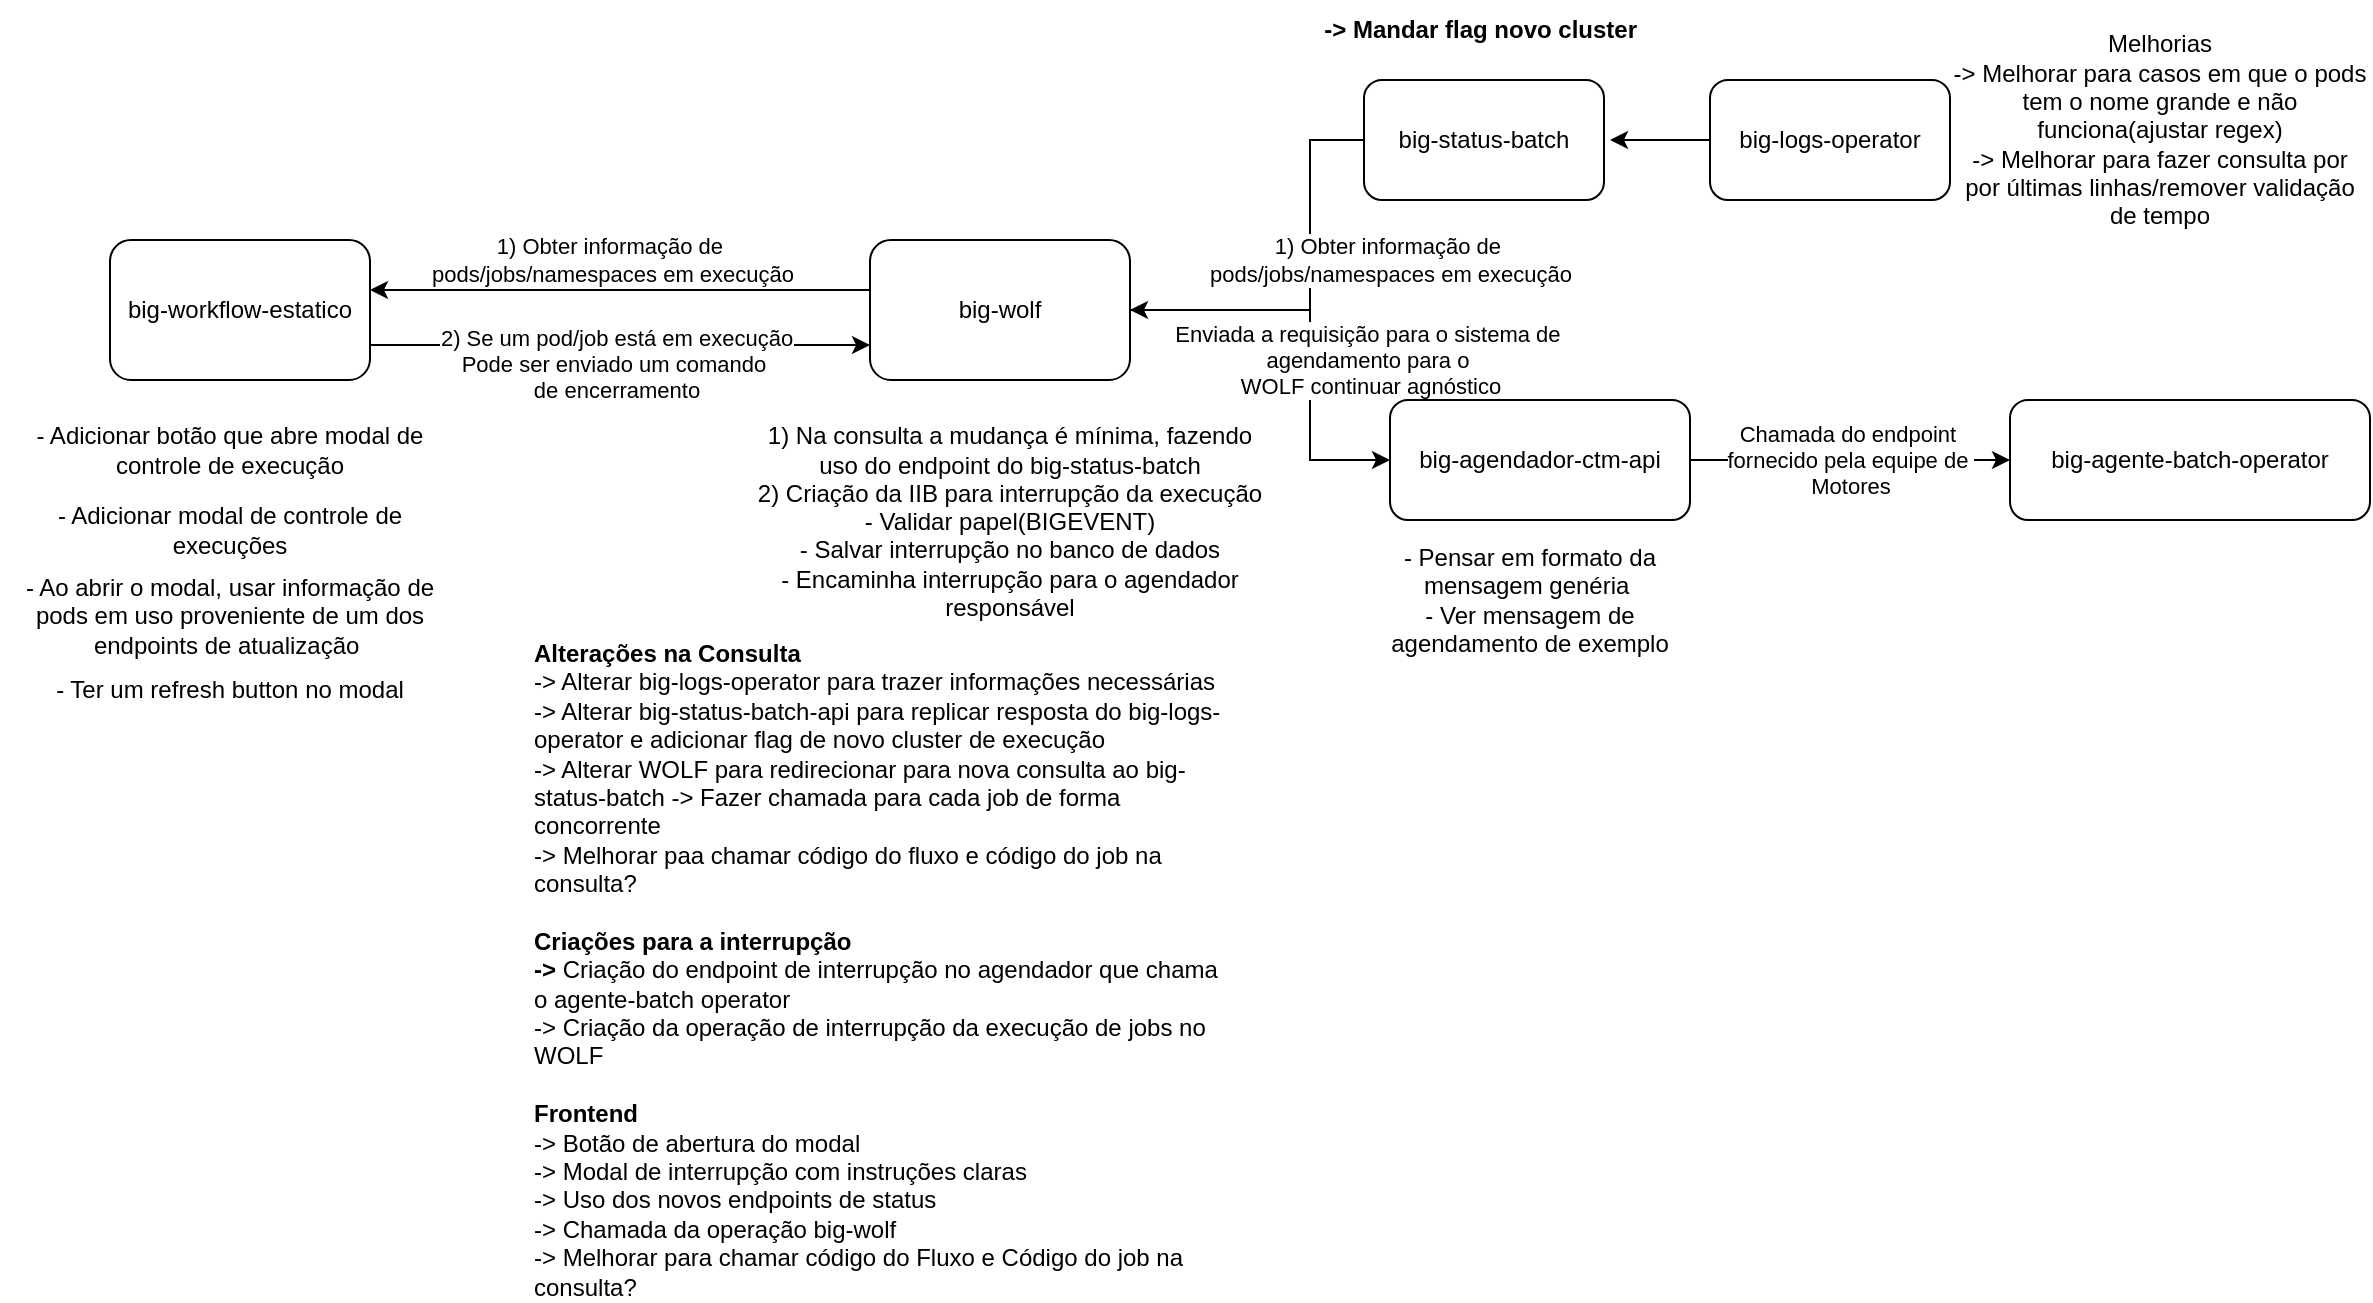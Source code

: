 <mxfile version="26.1.1">
  <diagram name="Página-1" id="cM0iddK55C2CbHH1W6h8">
    <mxGraphModel dx="1299" dy="1767" grid="1" gridSize="10" guides="1" tooltips="1" connect="1" arrows="1" fold="1" page="1" pageScale="1" pageWidth="827" pageHeight="1169" math="0" shadow="0">
      <root>
        <mxCell id="0" />
        <mxCell id="1" parent="0" />
        <mxCell id="0cmpNM80i6D8IDn_WZw0-26" style="edgeStyle=orthogonalEdgeStyle;rounded=0;orthogonalLoop=1;jettySize=auto;html=1;exitX=1;exitY=0.75;exitDx=0;exitDy=0;entryX=0;entryY=0.75;entryDx=0;entryDy=0;" edge="1" parent="1" source="0cmpNM80i6D8IDn_WZw0-1" target="0cmpNM80i6D8IDn_WZw0-5">
          <mxGeometry relative="1" as="geometry" />
        </mxCell>
        <mxCell id="0cmpNM80i6D8IDn_WZw0-27" value="2) Se um pod/job está em execução&lt;div&gt;Pode ser enviado um comando&amp;nbsp;&lt;/div&gt;&lt;div&gt;de encerramento&lt;/div&gt;" style="edgeLabel;html=1;align=center;verticalAlign=middle;resizable=0;points=[];" vertex="1" connectable="0" parent="0cmpNM80i6D8IDn_WZw0-26">
          <mxGeometry x="-0.168" y="-1" relative="1" as="geometry">
            <mxPoint x="19" y="8" as="offset" />
          </mxGeometry>
        </mxCell>
        <mxCell id="0cmpNM80i6D8IDn_WZw0-1" value="big-workflow-estatico" style="rounded=1;whiteSpace=wrap;html=1;" vertex="1" parent="1">
          <mxGeometry x="80" y="100" width="130" height="70" as="geometry" />
        </mxCell>
        <mxCell id="0cmpNM80i6D8IDn_WZw0-2" value="- Adicionar botão que abre modal de controle de execução" style="text;html=1;align=center;verticalAlign=middle;whiteSpace=wrap;rounded=0;" vertex="1" parent="1">
          <mxGeometry x="25" y="190" width="230" height="30" as="geometry" />
        </mxCell>
        <mxCell id="0cmpNM80i6D8IDn_WZw0-3" value="- Ao abrir o modal, usar informação de pods em uso proveniente de um dos endpoints de atualização&amp;nbsp;&lt;div&gt;&lt;br&gt;&lt;/div&gt;" style="text;html=1;align=center;verticalAlign=middle;whiteSpace=wrap;rounded=0;" vertex="1" parent="1">
          <mxGeometry x="25" y="270" width="230" height="50" as="geometry" />
        </mxCell>
        <mxCell id="0cmpNM80i6D8IDn_WZw0-4" value="- Adicionar modal de controle de execuções" style="text;html=1;align=center;verticalAlign=middle;whiteSpace=wrap;rounded=0;" vertex="1" parent="1">
          <mxGeometry x="25" y="230" width="230" height="30" as="geometry" />
        </mxCell>
        <mxCell id="0cmpNM80i6D8IDn_WZw0-8" value="1) Obter informação de&amp;nbsp;&lt;div&gt;pods/jobs/namespaces em execução&lt;/div&gt;" style="edgeStyle=orthogonalEdgeStyle;rounded=0;orthogonalLoop=1;jettySize=auto;html=1;exitX=0;exitY=0.25;exitDx=0;exitDy=0;" edge="1" parent="1" source="0cmpNM80i6D8IDn_WZw0-5">
          <mxGeometry x="0.068" y="-15" relative="1" as="geometry">
            <mxPoint x="210" y="125" as="targetPoint" />
            <Array as="points">
              <mxPoint x="460" y="125" />
            </Array>
            <mxPoint x="1" as="offset" />
          </mxGeometry>
        </mxCell>
        <mxCell id="0cmpNM80i6D8IDn_WZw0-9" value="&lt;span style=&quot;color: rgba(0, 0, 0, 0); font-family: monospace; font-size: 0px; text-align: start; background-color: rgb(251, 251, 251);&quot;&gt;%3CmxGraphModel%3E%3Croot%3E%3CmxCell%20id%3D%220%22%2F%3E%3CmxCell%20id%3D%221%22%20parent%3D%220%22%2F%3E%3CmxCell%20id%3D%222%22%20value%3D%22Obter%20informa%C3%A7%C3%A3o%20dos%20pods%26lt%3Bdiv%26gt%3Bem%20execu%C3%A7%C3%A3o%26lt%3B%2Fdiv%26gt%3B%22%20style%3D%22edgeLabel%3Bhtml%3D1%3Balign%3Dcenter%3BverticalAlign%3Dmiddle%3Bresizable%3D0%3Bpoints%3D%5B%5D%3B%22%20vertex%3D%221%22%20connectable%3D%220%22%20parent%3D%221%22%3E%3CmxGeometry%20x%3D%22312%22%20y%3D%22119%22%20as%3D%22geometry%22%2F%3E%3C%2FmxCell%3E%3C%2Froot%3E%3C%2FmxGraphModel%3E&lt;/span&gt;" style="edgeLabel;html=1;align=center;verticalAlign=middle;resizable=0;points=[];" vertex="1" connectable="0" parent="0cmpNM80i6D8IDn_WZw0-8">
          <mxGeometry x="0.027" y="2" relative="1" as="geometry">
            <mxPoint as="offset" />
          </mxGeometry>
        </mxCell>
        <mxCell id="0cmpNM80i6D8IDn_WZw0-10" value="&lt;span style=&quot;color: rgba(0, 0, 0, 0); font-family: monospace; font-size: 0px; text-align: start; background-color: rgb(251, 251, 251);&quot;&gt;%3CmxGraphModel%3E%3Croot%3E%3CmxCell%20id%3D%220%22%2F%3E%3CmxCell%20id%3D%221%22%20parent%3D%220%22%2F%3E%3CmxCell%20id%3D%222%22%20value%3D%22Obter%20informa%C3%A7%C3%A3o%20dos%20pods%26lt%3Bdiv%26gt%3Bem%20execu%C3%A7%C3%A3o%26lt%3B%2Fdiv%26gt%3B%22%20style%3D%22edgeLabel%3Bhtml%3D1%3Balign%3Dcenter%3BverticalAlign%3Dmiddle%3Bresizable%3D0%3Bpoints%3D%5B%5D%3B%22%20vertex%3D%221%22%20connectable%3D%220%22%20parent%3D%221%22%3E%3CmxGeometry%20x%3D%22312%22%20y%3D%22119%22%20as%3D%22geometry%22%2F%3E%3C%2FmxCell%3E%3C%2Froot%3E%3C%2FmxGraphModel%3E&lt;/span&gt;" style="edgeLabel;html=1;align=center;verticalAlign=middle;resizable=0;points=[];" vertex="1" connectable="0" parent="0cmpNM80i6D8IDn_WZw0-8">
          <mxGeometry x="0.018" relative="1" as="geometry">
            <mxPoint as="offset" />
          </mxGeometry>
        </mxCell>
        <mxCell id="0cmpNM80i6D8IDn_WZw0-31" style="edgeStyle=orthogonalEdgeStyle;rounded=0;orthogonalLoop=1;jettySize=auto;html=1;entryX=0;entryY=0.5;entryDx=0;entryDy=0;" edge="1" parent="1" source="0cmpNM80i6D8IDn_WZw0-5" target="0cmpNM80i6D8IDn_WZw0-30">
          <mxGeometry relative="1" as="geometry">
            <Array as="points">
              <mxPoint x="680" y="135" />
              <mxPoint x="680" y="210" />
            </Array>
          </mxGeometry>
        </mxCell>
        <mxCell id="0cmpNM80i6D8IDn_WZw0-39" value="Enviada a requisição para o sistema de&amp;nbsp;&lt;div&gt;agendamento para o&amp;nbsp;&lt;/div&gt;&lt;div&gt;WOLF continuar agnóstico&lt;/div&gt;" style="edgeLabel;html=1;align=center;verticalAlign=middle;resizable=0;points=[];" vertex="1" connectable="0" parent="0cmpNM80i6D8IDn_WZw0-31">
          <mxGeometry x="0.229" y="-1" relative="1" as="geometry">
            <mxPoint x="31" y="-11" as="offset" />
          </mxGeometry>
        </mxCell>
        <mxCell id="0cmpNM80i6D8IDn_WZw0-5" value="big-wolf" style="rounded=1;whiteSpace=wrap;html=1;" vertex="1" parent="1">
          <mxGeometry x="460" y="100" width="130" height="70" as="geometry" />
        </mxCell>
        <mxCell id="0cmpNM80i6D8IDn_WZw0-15" style="edgeStyle=orthogonalEdgeStyle;rounded=0;orthogonalLoop=1;jettySize=auto;html=1;entryX=1;entryY=0.5;entryDx=0;entryDy=0;exitX=0;exitY=0.5;exitDx=0;exitDy=0;" edge="1" parent="1" source="0cmpNM80i6D8IDn_WZw0-23" target="0cmpNM80i6D8IDn_WZw0-5">
          <mxGeometry relative="1" as="geometry">
            <Array as="points">
              <mxPoint x="750" y="50" />
              <mxPoint x="680" y="50" />
              <mxPoint x="680" y="140" />
            </Array>
          </mxGeometry>
        </mxCell>
        <mxCell id="0cmpNM80i6D8IDn_WZw0-16" value="&lt;span style=&quot;color: rgba(0, 0, 0, 0); font-family: monospace; font-size: 0px; text-align: start; background-color: rgb(251, 251, 251);&quot;&gt;%3CmxGraphModel%3E%3Croot%3E%3CmxCell%20id%3D%220%22%2F%3E%3CmxCell%20id%3D%221%22%20parent%3D%220%22%2F%3E%3CmxCell%20id%3D%222%22%20value%3D%22Obter%20informa%C3%A7%C3%A3o%20de%26amp%3Bnbsp%3B%26lt%3Bdiv%26gt%3Bpods%2Fjobs%2Fnamespaces%20em%20execu%C3%A7%C3%A3o%26lt%3B%2Fdiv%26gt%3B%22%20style%3D%22edgeStyle%3DorthogonalEdgeStyle%3Brounded%3D0%3BorthogonalLoop%3D1%3BjettySize%3Dauto%3Bhtml%3D1%3BexitX%3D0%3BexitY%3D0.25%3BexitDx%3D0%3BexitDy%3D0%3B%22%20edge%3D%221%22%20parent%3D%221%22%3E%3CmxGeometry%20relative%3D%221%22%20as%3D%22geometry%22%3E%3CmxPoint%20x%3D%22460%22%20y%3D%22125%22%20as%3D%22sourcePoint%22%2F%3E%3CmxPoint%20x%3D%22210%22%20y%3D%22125%22%20as%3D%22targetPoint%22%2F%3E%3CArray%20as%3D%22points%22%3E%3CmxPoint%20x%3D%22210%22%20y%3D%22125%22%2F%3E%3C%2FArray%3E%3C%2FmxGeometry%3E%3C%2FmxCell%3E%3CmxCell%20id%3D%223%22%20value%3D%22%26lt%3Bspan%20style%3D%26quot%3Bcolor%3A%20rgba(0%2C%200%2C%200%2C%200)%3B%20font-family%3A%20monospace%3B%20font-size%3A%200px%3B%20text-align%3A%20start%3B%20background-color%3A%20rgb(251%2C%20251%2C%20251)%3B%26quot%3B%26gt%3B%253CmxGraphModel%253E%253Croot%253E%253CmxCell%2520id%253D%25220%2522%252F%253E%253CmxCell%2520id%253D%25221%2522%2520parent%253D%25220%2522%252F%253E%253CmxCell%2520id%253D%25222%2522%2520value%253D%2522Obter%2520informa%25C3%25A7%25C3%25A3o%2520dos%2520pods%2526lt%253Bdiv%2526gt%253Bem%2520execu%25C3%25A7%25C3%25A3o%2526lt%253B%252Fdiv%2526gt%253B%2522%2520style%253D%2522edgeLabel%253Bhtml%253D1%253Balign%253Dcenter%253BverticalAlign%253Dmiddle%253Bresizable%253D0%253Bpoints%253D%255B%255D%253B%2522%2520vertex%253D%25221%2522%2520connectable%253D%25220%2522%2520parent%253D%25221%2522%253E%253CmxGeometry%2520x%253D%2522312%2522%2520y%253D%2522119%2522%2520as%253D%2522geometry%2522%252F%253E%253C%252FmxCell%253E%253C%252Froot%253E%253C%252FmxGraphModel%253E%26lt%3B%2Fspan%26gt%3B%22%20style%3D%22edgeLabel%3Bhtml%3D1%3Balign%3Dcenter%3BverticalAlign%3Dmiddle%3Bresizable%3D0%3Bpoints%3D%5B%5D%3B%22%20vertex%3D%221%22%20connectable%3D%220%22%20parent%3D%222%22%3E%3CmxGeometry%20x%3D%220.027%22%20y%3D%222%22%20relative%3D%221%22%20as%3D%22geometry%22%3E%3CmxPoint%20as%3D%22offset%22%2F%3E%3C%2FmxGeometry%3E%3C%2FmxCell%3E%3CmxCell%20id%3D%224%22%20value%3D%22%26lt%3Bspan%20style%3D%26quot%3Bcolor%3A%20rgba(0%2C%200%2C%200%2C%200)%3B%20font-family%3A%20monospace%3B%20font-size%3A%200px%3B%20text-align%3A%20start%3B%20background-color%3A%20rgb(251%2C%20251%2C%20251)%3B%26quot%3B%26gt%3B%253CmxGraphModel%253E%253Croot%253E%253CmxCell%2520id%253D%25220%2522%252F%253E%253CmxCell%2520id%253D%25221%2522%2520parent%253D%25220%2522%252F%253E%253CmxCell%2520id%253D%25222%2522%2520value%253D%2522Obter%2520informa%25C3%25A7%25C3%25A3o%2520dos%2520pods%2526lt%253Bdiv%2526gt%253Bem%2520execu%25C3%25A7%25C3%25A3o%2526lt%253B%252Fdiv%2526gt%253B%2522%2520style%253D%2522edgeLabel%253Bhtml%253D1%253Balign%253Dcenter%253BverticalAlign%253Dmiddle%253Bresizable%253D0%253Bpoints%253D%255B%255D%253B%2522%2520vertex%253D%25221%2522%2520connectable%253D%25220%2522%2520parent%253D%25221%2522%253E%253CmxGeometry%2520x%253D%2522312%2522%2520y%253D%2522119%2522%2520as%253D%2522geometry%2522%252F%253E%253C%252FmxCell%253E%253C%252Froot%253E%253C%252FmxGraphModel%253E%26lt%3B%2Fspan%26gt%3B%22%20style%3D%22edgeLabel%3Bhtml%3D1%3Balign%3Dcenter%3BverticalAlign%3Dmiddle%3Bresizable%3D0%3Bpoints%3D%5B%5D%3B%22%20vertex%3D%221%22%20connectable%3D%220%22%20parent%3D%222%22%3E%3CmxGeometry%20x%3D%220.018%22%20relative%3D%221%22%20as%3D%22geometry%22%3E%3CmxPoint%20as%3D%22offset%22%2F%3E%3C%2FmxGeometry%3E%3C%2FmxCell%3E%3C%2Froot%3E%3C%2FmxGraphModel%3E&lt;/span&gt;" style="edgeLabel;html=1;align=center;verticalAlign=middle;resizable=0;points=[];" vertex="1" connectable="0" parent="0cmpNM80i6D8IDn_WZw0-15">
          <mxGeometry x="-0.073" y="-3" relative="1" as="geometry">
            <mxPoint as="offset" />
          </mxGeometry>
        </mxCell>
        <mxCell id="0cmpNM80i6D8IDn_WZw0-17" value="1) Obter informação de&amp;nbsp;&lt;div&gt;pods/jobs/namespaces em execução&lt;/div&gt;" style="edgeLabel;html=1;align=center;verticalAlign=middle;resizable=0;points=[];" vertex="1" connectable="0" parent="0cmpNM80i6D8IDn_WZw0-15">
          <mxGeometry x="-0.291" y="3" relative="1" as="geometry">
            <mxPoint x="29" y="57" as="offset" />
          </mxGeometry>
        </mxCell>
        <mxCell id="0cmpNM80i6D8IDn_WZw0-25" style="edgeStyle=orthogonalEdgeStyle;rounded=0;orthogonalLoop=1;jettySize=auto;html=1;" edge="1" parent="1" source="0cmpNM80i6D8IDn_WZw0-13">
          <mxGeometry relative="1" as="geometry">
            <mxPoint x="830" y="50" as="targetPoint" />
          </mxGeometry>
        </mxCell>
        <mxCell id="0cmpNM80i6D8IDn_WZw0-13" value="big-logs-operator" style="rounded=1;whiteSpace=wrap;html=1;" vertex="1" parent="1">
          <mxGeometry x="880" y="20" width="120" height="60" as="geometry" />
        </mxCell>
        <mxCell id="0cmpNM80i6D8IDn_WZw0-20" value="Melhorias&lt;div&gt;-&amp;gt; Melhorar para casos em que o pods tem o nome grande e não funciona(ajustar regex)&lt;/div&gt;&lt;div&gt;-&amp;gt; Melhorar para fazer consulta por por últimas linhas/remover validação de tempo&lt;/div&gt;" style="text;html=1;align=center;verticalAlign=middle;whiteSpace=wrap;rounded=0;" vertex="1" parent="1">
          <mxGeometry x="1000" y="30" width="210" height="30" as="geometry" />
        </mxCell>
        <mxCell id="0cmpNM80i6D8IDn_WZw0-21" value="- Ter um refresh button no modal" style="text;html=1;align=center;verticalAlign=middle;whiteSpace=wrap;rounded=0;" vertex="1" parent="1">
          <mxGeometry x="25" y="310" width="230" height="30" as="geometry" />
        </mxCell>
        <mxCell id="0cmpNM80i6D8IDn_WZw0-22" value="1) Na consulta a mudança é mínima, fazendo uso do endpoint do big-status-batch" style="text;html=1;align=center;verticalAlign=middle;whiteSpace=wrap;rounded=0;" vertex="1" parent="1">
          <mxGeometry x="400" y="190" width="260" height="30" as="geometry" />
        </mxCell>
        <mxCell id="0cmpNM80i6D8IDn_WZw0-23" value="big-status-batch" style="rounded=1;whiteSpace=wrap;html=1;" vertex="1" parent="1">
          <mxGeometry x="707" y="20" width="120" height="60" as="geometry" />
        </mxCell>
        <mxCell id="0cmpNM80i6D8IDn_WZw0-28" value="2) Criação da IIB para interrupção da execução&lt;div&gt;&lt;span style=&quot;background-color: transparent; color: light-dark(rgb(0, 0, 0), rgb(255, 255, 255));&quot;&gt;- Validar papel(BIGEVENT)&lt;/span&gt;&lt;div&gt;- Salvar interrupção no banco de dados&lt;/div&gt;&lt;div&gt;&lt;span style=&quot;background-color: transparent; color: light-dark(rgb(0, 0, 0), rgb(255, 255, 255));&quot;&gt;- Encaminha interrupção para o agendador responsável&lt;/span&gt;&lt;/div&gt;&lt;/div&gt;" style="text;html=1;align=center;verticalAlign=middle;whiteSpace=wrap;rounded=0;" vertex="1" parent="1">
          <mxGeometry x="400" y="240" width="260" height="30" as="geometry" />
        </mxCell>
        <mxCell id="0cmpNM80i6D8IDn_WZw0-29" value="&lt;b&gt;-&amp;gt; Mandar flag novo cluster&amp;nbsp;&lt;/b&gt;" style="text;html=1;align=center;verticalAlign=middle;whiteSpace=wrap;rounded=0;" vertex="1" parent="1">
          <mxGeometry x="672" y="-20" width="190" height="30" as="geometry" />
        </mxCell>
        <mxCell id="0cmpNM80i6D8IDn_WZw0-33" style="edgeStyle=orthogonalEdgeStyle;rounded=0;orthogonalLoop=1;jettySize=auto;html=1;entryX=0;entryY=0.5;entryDx=0;entryDy=0;" edge="1" parent="1" source="0cmpNM80i6D8IDn_WZw0-30" target="0cmpNM80i6D8IDn_WZw0-32">
          <mxGeometry relative="1" as="geometry" />
        </mxCell>
        <mxCell id="0cmpNM80i6D8IDn_WZw0-36" value="Chamada do endpoint&amp;nbsp;&lt;div&gt;fornecido pela equipe de&amp;nbsp;&lt;/div&gt;&lt;div&gt;Motores&lt;/div&gt;" style="edgeLabel;html=1;align=center;verticalAlign=middle;resizable=0;points=[];" vertex="1" connectable="0" parent="0cmpNM80i6D8IDn_WZw0-33">
          <mxGeometry x="-0.222" y="-3" relative="1" as="geometry">
            <mxPoint x="18" y="-3" as="offset" />
          </mxGeometry>
        </mxCell>
        <mxCell id="0cmpNM80i6D8IDn_WZw0-30" value="big-agendador-ctm-api" style="rounded=1;whiteSpace=wrap;html=1;" vertex="1" parent="1">
          <mxGeometry x="720" y="180" width="150" height="60" as="geometry" />
        </mxCell>
        <mxCell id="0cmpNM80i6D8IDn_WZw0-32" value="big-agente-batch-operator" style="rounded=1;whiteSpace=wrap;html=1;" vertex="1" parent="1">
          <mxGeometry x="1030" y="180" width="180" height="60" as="geometry" />
        </mxCell>
        <mxCell id="0cmpNM80i6D8IDn_WZw0-37" value="- Pensar em formato da mensagem genéria&amp;nbsp;&lt;div&gt;- Ver mensagem de agendamento de exemplo&lt;/div&gt;" style="text;html=1;align=center;verticalAlign=middle;whiteSpace=wrap;rounded=0;" vertex="1" parent="1">
          <mxGeometry x="700" y="250" width="180" height="60" as="geometry" />
        </mxCell>
        <mxCell id="0cmpNM80i6D8IDn_WZw0-43" value="&lt;div&gt;&lt;b&gt;Alterações na Consulta&lt;/b&gt;&lt;/div&gt;-&amp;gt; Alterar big-logs-operator para trazer informações necessárias&lt;div&gt;-&amp;gt; Alterar big-status-batch-api para replicar resposta do big-logs-operator e adicionar flag de novo cluster de execução&lt;/div&gt;&lt;div&gt;-&amp;gt; Alterar WOLF para redirecionar para nova consulta ao big-status-batch -&amp;gt; Fazer chamada para cada job de forma concorrente&lt;/div&gt;&lt;div&gt;-&amp;gt; Melhorar paa chamar código do fluxo e código do job na consulta?&lt;/div&gt;&lt;div&gt;&lt;br&gt;&lt;/div&gt;&lt;div&gt;&lt;b&gt;Criações para a interrupção&lt;/b&gt;&lt;/div&gt;&lt;div&gt;&lt;b&gt;-&amp;gt; &lt;/b&gt;Criação do endpoint de interrupção no agendador que chama o agente-batch operator&lt;/div&gt;&lt;div&gt;-&amp;gt; Criação da operação de interrupção da execução de jobs no WOLF&lt;/div&gt;&lt;div&gt;&lt;br&gt;&lt;/div&gt;&lt;div&gt;&lt;b&gt;Frontend&lt;/b&gt;&lt;/div&gt;&lt;div&gt;-&amp;gt; Botão de abertura do modal&lt;/div&gt;&lt;div&gt;-&amp;gt; Modal de interrupção com instruções claras&lt;/div&gt;&lt;div&gt;-&amp;gt; Uso dos novos endpoints de status&lt;/div&gt;&lt;div&gt;-&amp;gt; Chamada da operação big-wolf&lt;/div&gt;&lt;div&gt;-&amp;gt; Melhorar para chamar código do Fluxo e Código do job na consulta?&lt;/div&gt;" style="text;html=1;align=left;verticalAlign=middle;whiteSpace=wrap;rounded=0;" vertex="1" parent="1">
          <mxGeometry x="290" y="300" width="350" height="330" as="geometry" />
        </mxCell>
      </root>
    </mxGraphModel>
  </diagram>
</mxfile>
